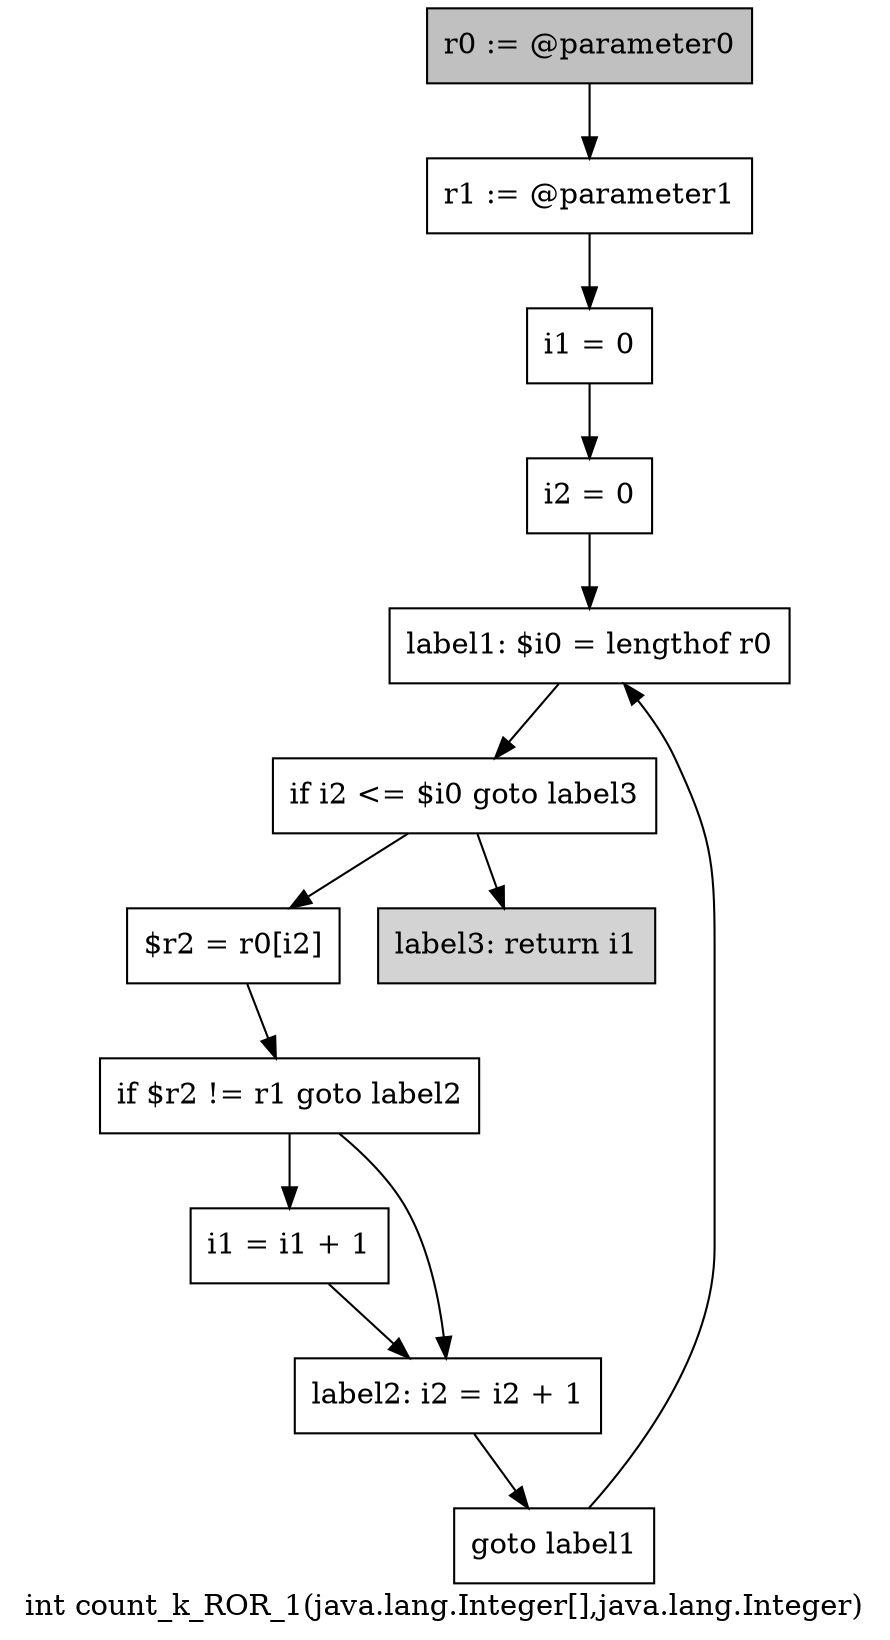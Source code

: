 digraph "int count_k_ROR_1(java.lang.Integer[],java.lang.Integer)" {
    label="int count_k_ROR_1(java.lang.Integer[],java.lang.Integer)";
    node [shape=box];
    "0" [style=filled,fillcolor=gray,label="r0 := @parameter0",];
    "1" [label="r1 := @parameter1",];
    "0"->"1";
    "2" [label="i1 = 0",];
    "1"->"2";
    "3" [label="i2 = 0",];
    "2"->"3";
    "4" [label="label1: $i0 = lengthof r0",];
    "3"->"4";
    "5" [label="if i2 <= $i0 goto label3",];
    "4"->"5";
    "6" [label="$r2 = r0[i2]",];
    "5"->"6";
    "11" [style=filled,fillcolor=lightgray,label="label3: return i1",];
    "5"->"11";
    "7" [label="if $r2 != r1 goto label2",];
    "6"->"7";
    "8" [label="i1 = i1 + 1",];
    "7"->"8";
    "9" [label="label2: i2 = i2 + 1",];
    "7"->"9";
    "8"->"9";
    "10" [label="goto label1",];
    "9"->"10";
    "10"->"4";
}
